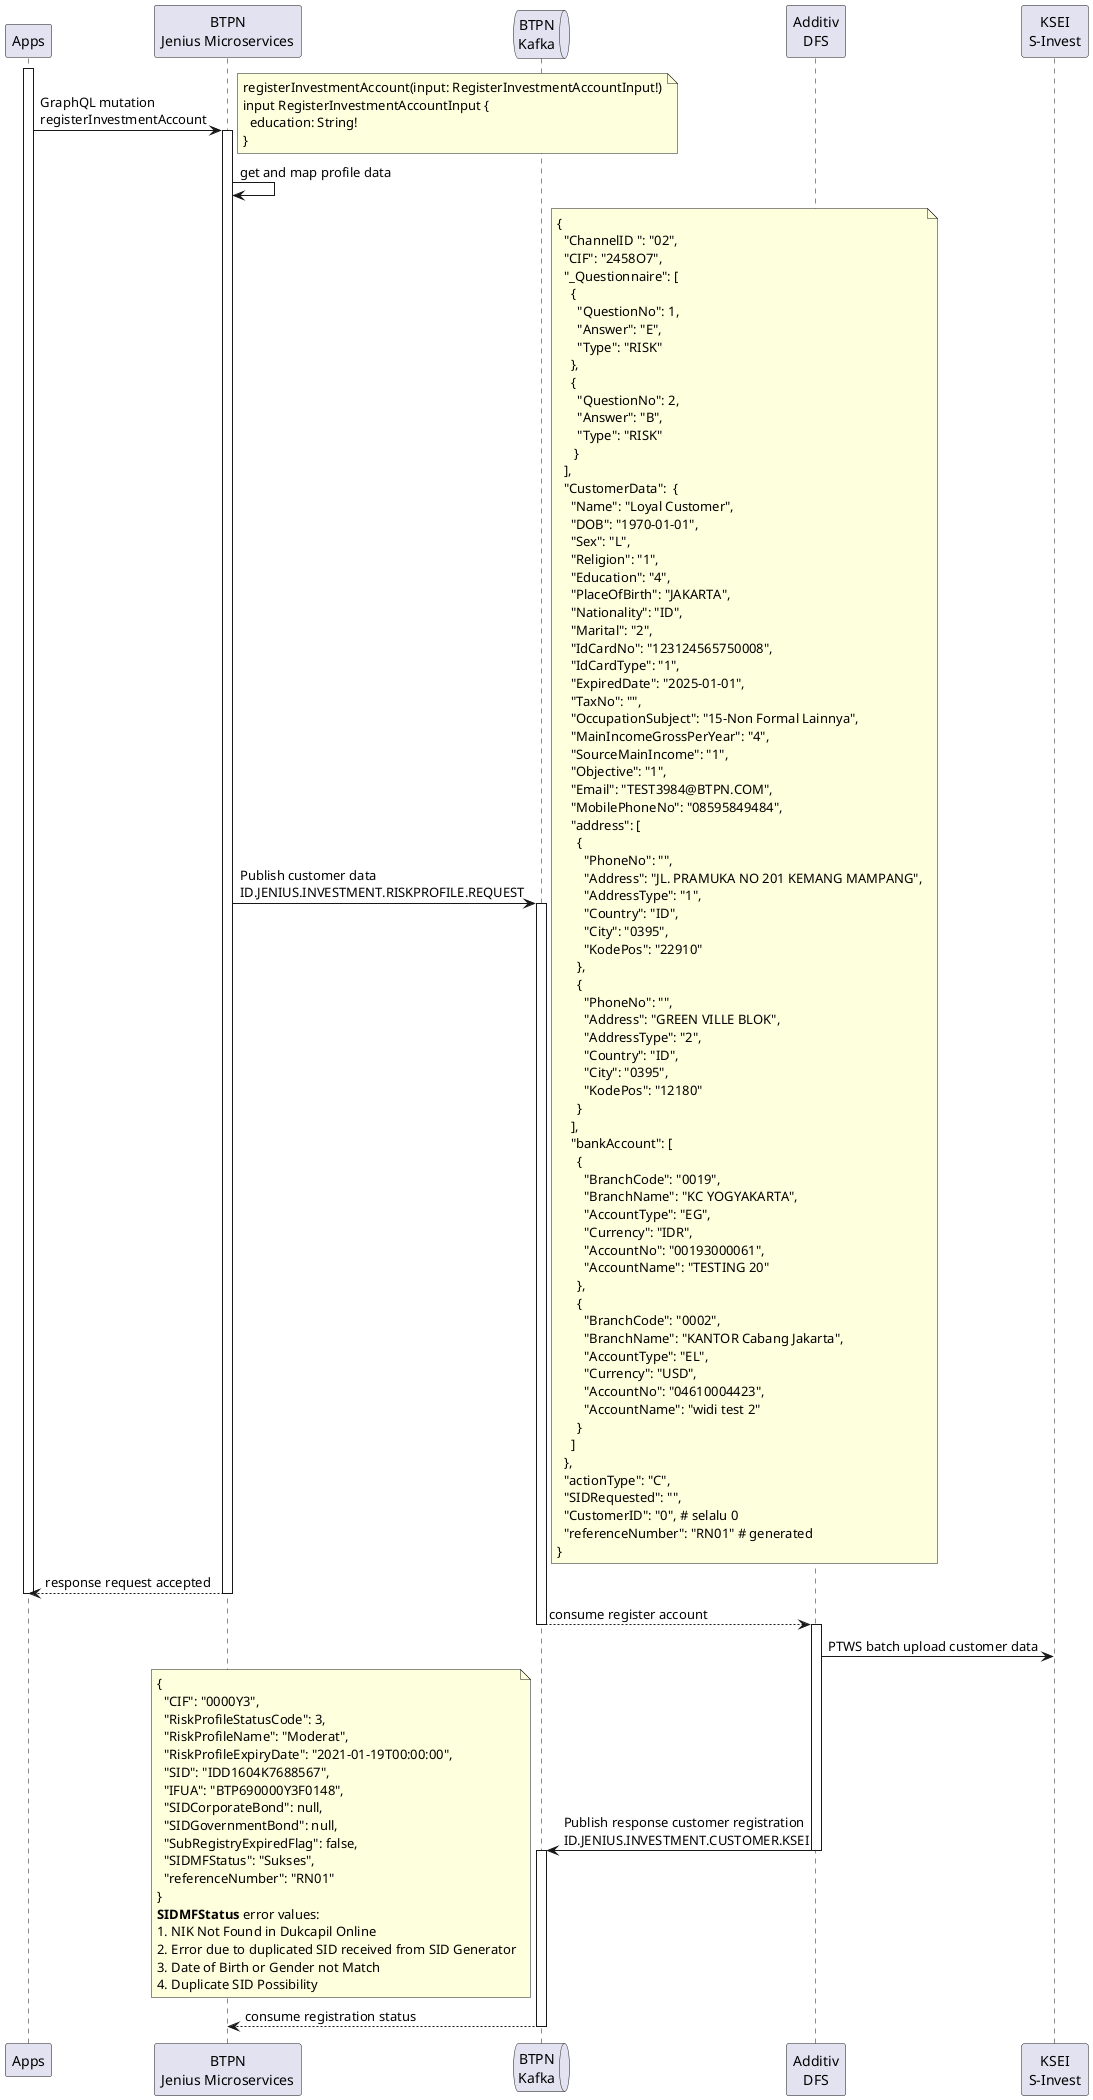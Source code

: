 @startuml open account
participant "Apps" as app
participant "BTPN\nJenius Microservices" as ms
queue "BTPN\nKafka" as kafka
participant "Additiv\nDFS" as dfs
participant "KSEI\nS-Invest" as ksei

activate app
app -> ms: GraphQL mutation\nregisterInvestmentAccount
note right
registerInvestmentAccount(input: RegisterInvestmentAccountInput!)
input RegisterInvestmentAccountInput {
  education: String!
}
end note
activate ms
ms -> ms: get and map profile data
ms -> kafka: Publish customer data\nID.JENIUS.INVESTMENT.RISKPROFILE.REQUEST
note right
{ 
  "ChannelID ": "02",
  "CIF": "2458O7",
  "_Questionnaire": [
    { 
      "QuestionNo": 1,
      "Answer": "E",
      "Type": "RISK"
    },
    {
      "QuestionNo": 2,
      "Answer": "B",
      "Type": "RISK"
     }
  ],
  "CustomerData":  { 
    "Name": "Loyal Customer",
    "DOB": "1970-01-01",
    "Sex": "L",
    "Religion": "1",
    "Education": "4",
    "PlaceOfBirth": "JAKARTA",
    "Nationality": "ID",
    "Marital": "2",
    "IdCardNo": "123124565750008",
    "IdCardType": "1",
    "ExpiredDate": "2025-01-01",
    "TaxNo": "",
    "OccupationSubject": "15-Non Formal Lainnya",
    "MainIncomeGrossPerYear": "4",
    "SourceMainIncome": "1",
    "Objective": "1",
    "Email": "TEST3984@BTPN.COM",
    "MobilePhoneNo": "08595849484",
    "address": [
      { 
        "PhoneNo": "", 
        "Address": "JL. PRAMUKA NO 201 KEMANG MAMPANG",
        "AddressType": "1",
        "Country": "ID",
        "City": "0395",
        "KodePos": "22910"
      },
      { 
        "PhoneNo": "", 
        "Address": "GREEN VILLE BLOK",
        "AddressType": "2",
        "Country": "ID",
        "City": "0395",
        "KodePos": "12180"
      }
    ],
    "bankAccount": [
      { 
        "BranchCode": "0019",
        "BranchName": "KC YOGYAKARTA",
        "AccountType": "EG",
        "Currency": "IDR",
        "AccountNo": "00193000061",
        "AccountName": "TESTING 20"
      },
      { 
        "BranchCode": "0002",
        "BranchName": "KANTOR Cabang Jakarta",
        "AccountType": "EL",
        "Currency": "USD",
        "AccountNo": "04610004423",
        "AccountName": "widi test 2"
      }
    ]
  },
  "actionType": "C", 
  "SIDRequested": "",
  "CustomerID": "0", # selalu 0
  "referenceNumber": "RN01" # generated 
}
end note
activate kafka
ms --> app: response request accepted
deactivate ms
deactivate app
kafka --> dfs: consume register account
deactivate kafka
activate dfs
dfs -> ksei: PTWS batch upload customer data
dfs -> kafka: Publish response customer registration\nID.JENIUS.INVESTMENT.CUSTOMER.KSEI
note left
{
  "CIF": "0000Y3",
  "RiskProfileStatusCode": 3,
  "RiskProfileName": "Moderat",
  "RiskProfileExpiryDate": "2021-01-19T00:00:00",
  "SID": "IDD1604K7688567",
  "IFUA": "BTP690000Y3F0148",
  "SIDCorporateBond": null,
  "SIDGovernmentBond": null,
  "SubRegistryExpiredFlag": false,
  "SIDMFStatus": "Sukses",
  "referenceNumber": "RN01"
}
**SIDMFStatus** error values:
1. NIK Not Found in Dukcapil Online
2. Error due to duplicated SID received from SID Generator
3. Date of Birth or Gender not Match
4. Duplicate SID Possibility
end note
deactivate dfs
activate kafka
kafka --> ms: consume registration status
deactivate kafka

@enduml
